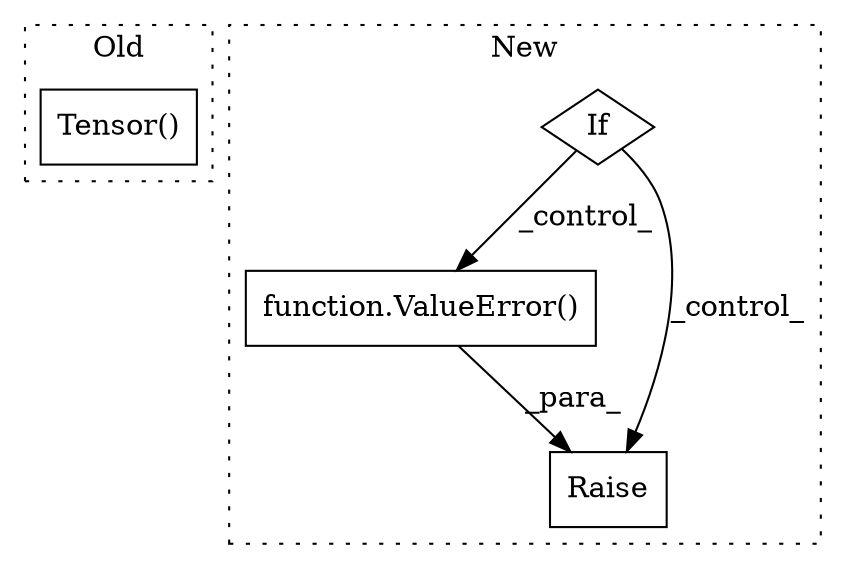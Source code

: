 digraph G {
subgraph cluster0 {
1 [label="Tensor()" a="75" s="2866,2887" l="13,1" shape="box"];
label = "Old";
style="dotted";
}
subgraph cluster1 {
2 [label="function.ValueError()" a="75" s="2813,2846" l="11,1" shape="box"];
3 [label="If" a="96" s="2754" l="3" shape="diamond"];
4 [label="Raise" a="91" s="2807" l="6" shape="box"];
label = "New";
style="dotted";
}
2 -> 4 [label="_para_"];
3 -> 2 [label="_control_"];
3 -> 4 [label="_control_"];
}